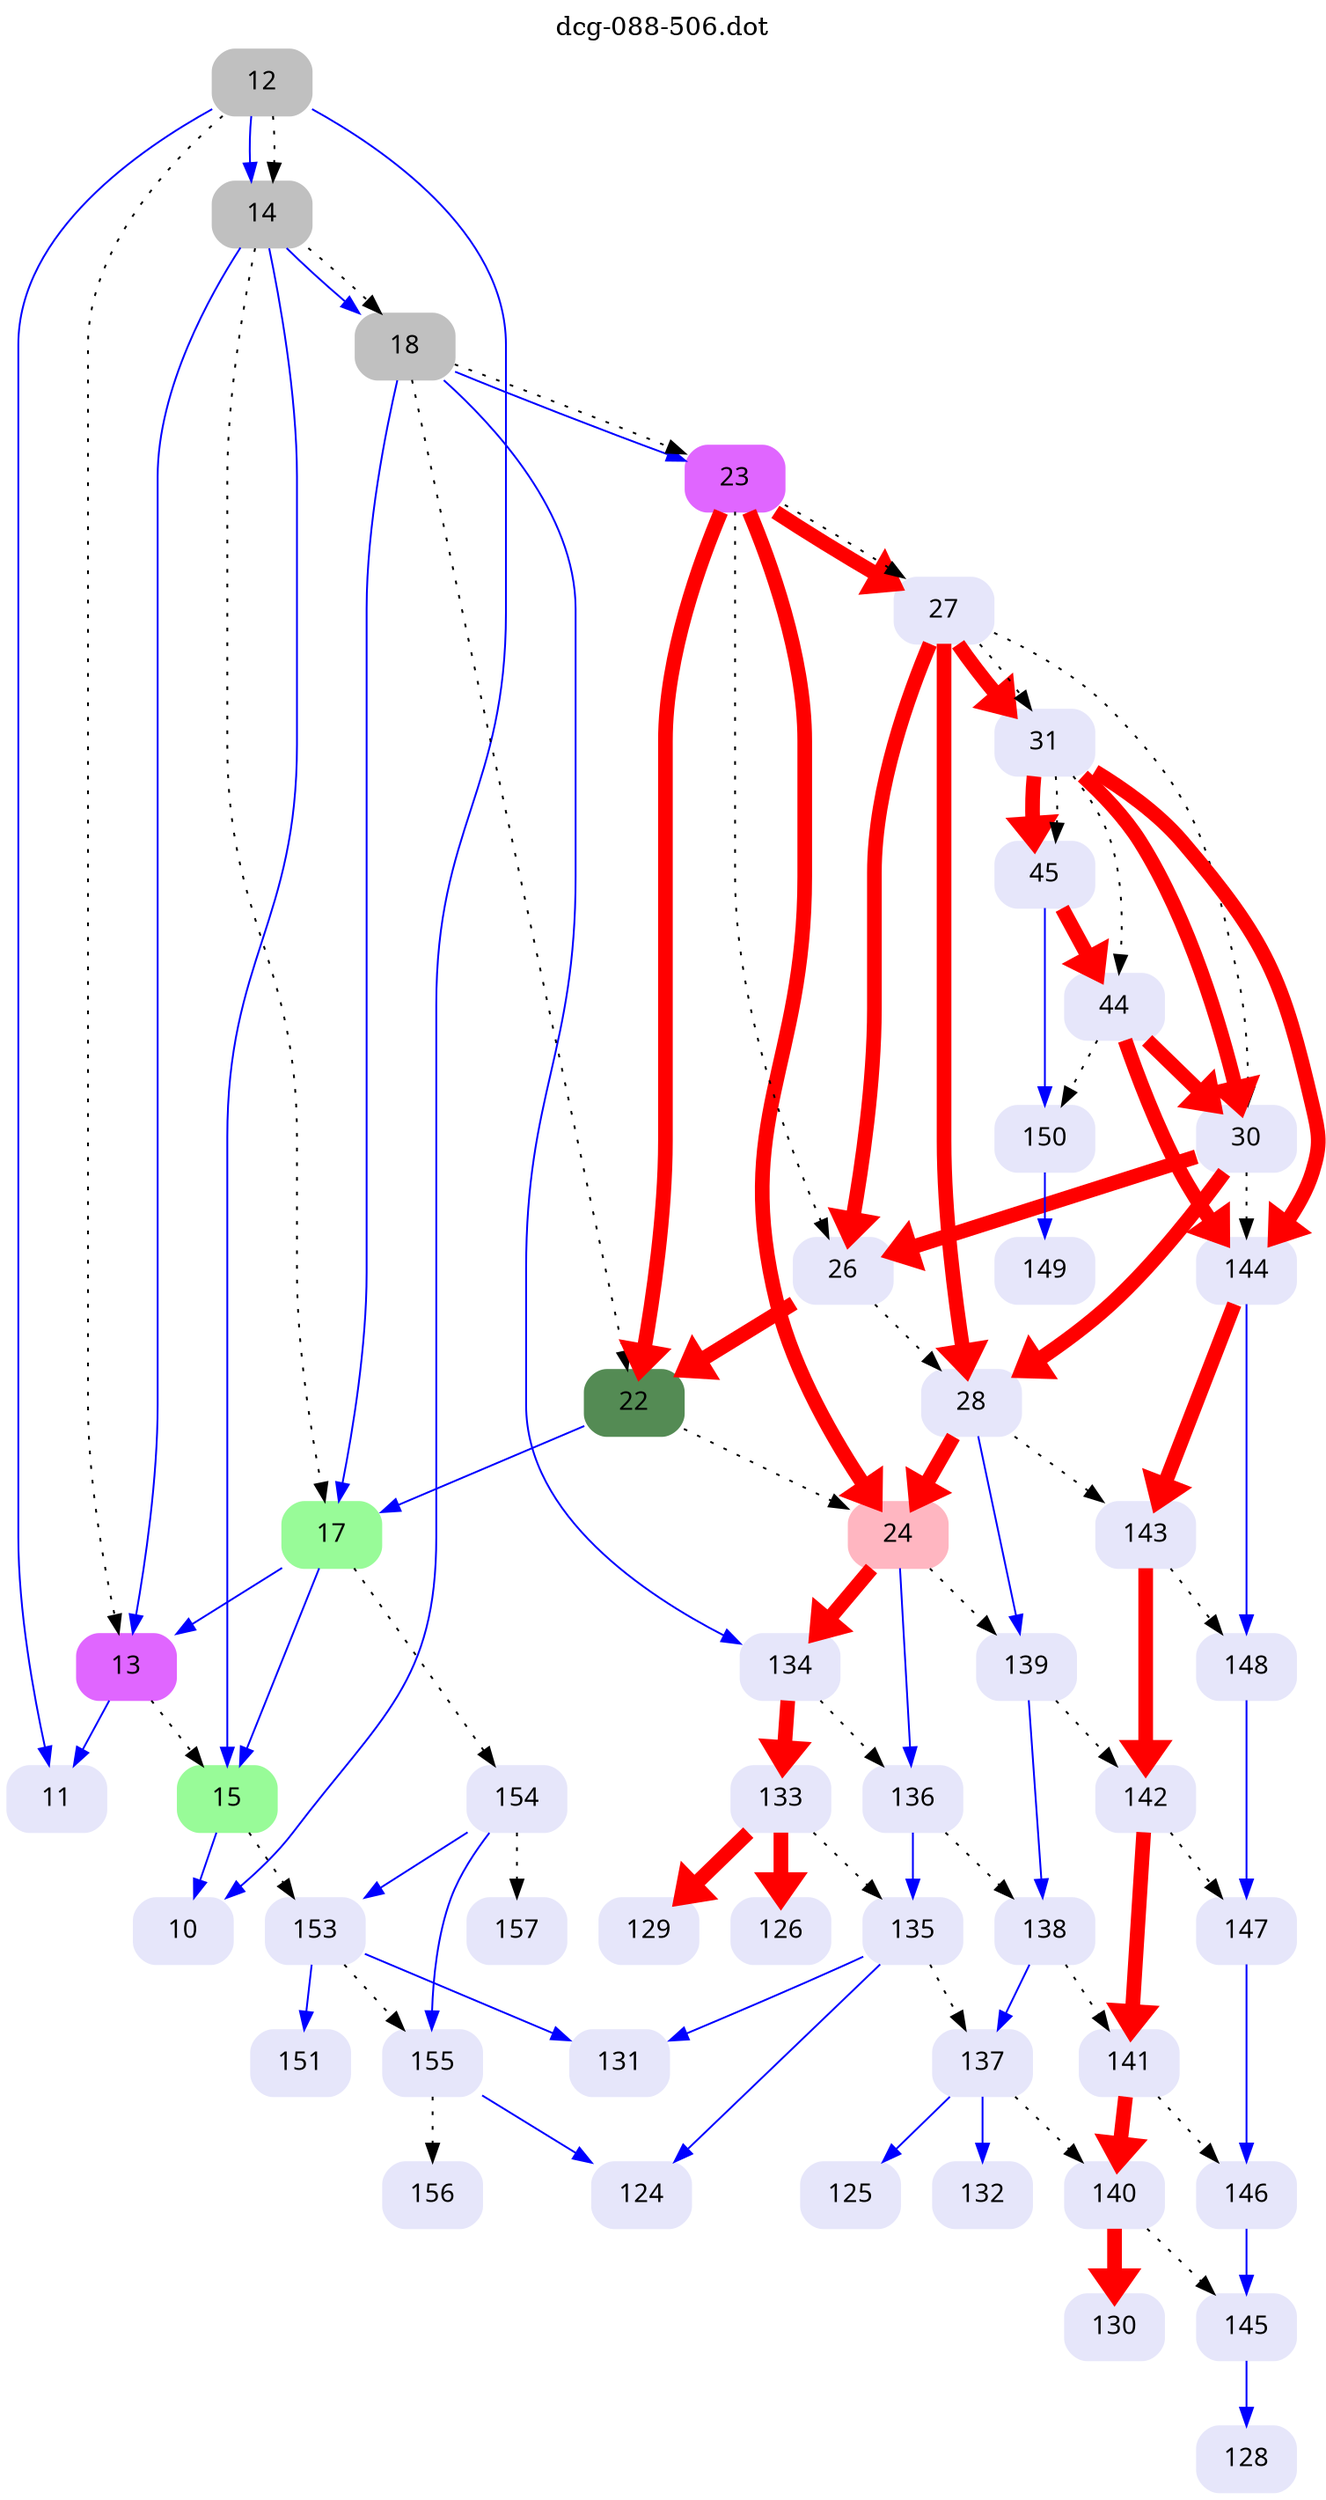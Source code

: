 digraph dcg_88 {
  labelloc="t";
  label="dcg-088-506.dot";
  node [fontname="sans-serif"];
  node [shape=box style="rounded,filled"];
  n12 [label="12" color=grey];
  n12 -> n11 [color=blue penwidth=1];
  n12 -> n10 [color=blue penwidth=1];
  n12 -> n14 [color=blue penwidth=1];
  n12 -> n13 [style=dotted,label=""];
  n12 -> n14 [style=dotted,label=""];
  n14 [label="14" color=grey];
  n14 -> n13 [color=blue penwidth=1];
  n14 -> n15 [color=blue penwidth=1];
  n14 -> n18 [color=blue penwidth=1];
  n14 -> n17 [style=dotted,label=""];
  n14 -> n18 [style=dotted,label=""];
  n18 [label="18" color=grey];
  n18 -> n17 [color=blue penwidth=1];
  n18 -> n134 [color=blue penwidth=1];
  n18 -> n23 [color=blue penwidth=1];
  n18 -> n22 [style=dotted,label=""];
  n18 -> n23 [style=dotted,label=""];
  n23 [label="23" color=mediumorchid1];
  n23 -> n22 [color=red penwidth=8];
  n23 -> n24 [color=red penwidth=8];
  n23 -> n27 [color=red penwidth=8];
  n23 -> n26 [style=dotted,label=""];
  n23 -> n27 [style=dotted,label=""];
  n27 [label="27" color=lavender];
  n27 -> n26 [color=red penwidth=8];
  n27 -> n28 [color=red penwidth=8];
  n27 -> n31 [color=red penwidth=8];
  n27 -> n30 [style=dotted,label=""];
  n27 -> n31 [style=dotted,label=""];
  n31 [label="31" color=lavender];
  n31 -> n30 [color=red penwidth=8];
  n31 -> n144 [color=red penwidth=8];
  n31 -> n45 [color=red penwidth=8];
  n31 -> n44 [style=dotted,label=""];
  n31 -> n45 [style=dotted,label=""];
  n45 [label="45" color=lavender];
  n45 -> n44 [color=red penwidth=8];
  n45 -> n150 [color=blue penwidth=1];
  n150 [label="150" color=lavender];
  n150 -> n149 [color=blue penwidth=1];
  n149 [label="149" color=lavender];
  n44 [label="44" color=lavender];
  n44 -> n30 [color=red penwidth=8];
  n44 -> n144 [color=red penwidth=8];
  n44 -> n150 [style=dotted,label=""];
  n144 [label="144" color=lavender];
  n144 -> n143 [color=red penwidth=8];
  n144 -> n148 [color=blue penwidth=1];
  n148 [label="148" color=lavender];
  n148 -> n147 [color=blue penwidth=1];
  n147 [label="147" color=lavender];
  n147 -> n146 [color=blue penwidth=1];
  n146 [label="146" color=lavender];
  n146 -> n145 [color=blue penwidth=1];
  n145 [label="145" color=lavender];
  n145 -> n128 [color=blue penwidth=1];
  n128 [label="128" color=lavender];
  n143 [label="143" color=lavender];
  n143 -> n142 [color=red penwidth=8];
  n143 -> n148 [style=dotted,label=""];
  n142 [label="142" color=lavender];
  n142 -> n141 [color=red penwidth=8];
  n142 -> n147 [style=dotted,label=""];
  n141 [label="141" color=lavender];
  n141 -> n140 [color=red penwidth=8];
  n141 -> n146 [style=dotted,label=""];
  n140 [label="140" color=lavender];
  n140 -> n130 [color=red penwidth=8];
  n140 -> n145 [style=dotted,label=""];
  n130 [label="130" color=lavender];
  n30 [label="30" color=lavender];
  n30 -> n26 [color=red penwidth=8];
  n30 -> n28 [color=red penwidth=8];
  n30 -> n144 [style=dotted,label=""];
  n28 [label="28" color=lavender];
  n28 -> n24 [color=red penwidth=8];
  n28 -> n139 [color=blue penwidth=1];
  n28 -> n143 [style=dotted,label=""];
  n139 [label="139" color=lavender];
  n139 -> n138 [color=blue penwidth=1];
  n139 -> n142 [style=dotted,label=""];
  n138 [label="138" color=lavender];
  n138 -> n137 [color=blue penwidth=1];
  n138 -> n141 [style=dotted,label=""];
  n137 [label="137" color=lavender];
  n137 -> n132 [color=blue penwidth=1];
  n137 -> n125 [color=blue penwidth=1];
  n137 -> n140 [style=dotted,label=""];
  n125 [label="125" color=lavender];
  n132 [label="132" color=lavender];
  n24 [label="24" color=lightpink];
  n24 -> n134 [color=red penwidth=8];
  n24 -> n136 [color=blue penwidth=1];
  n24 -> n139 [style=dotted,label=""];
  n136 [label="136" color=lavender];
  n136 -> n135 [color=blue penwidth=1];
  n136 -> n138 [style=dotted,label=""];
  n135 [label="135" color=lavender];
  n135 -> n131 [color=blue penwidth=1];
  n135 -> n124 [color=blue penwidth=1];
  n135 -> n137 [style=dotted,label=""];
  n124 [label="124" color=lavender];
  n131 [label="131" color=lavender];
  n134 [label="134" color=lavender];
  n134 -> n133 [color=red penwidth=8];
  n134 -> n136 [style=dotted,label=""];
  n133 [label="133" color=lavender];
  n133 -> n129 [color=red penwidth=8];
  n133 -> n126 [color=red penwidth=8];
  n133 -> n135 [style=dotted,label=""];
  n126 [label="126" color=lavender];
  n129 [label="129" color=lavender];
  n26 [label="26" color=lavender];
  n26 -> n22 [color=red penwidth=8];
  n26 -> n28 [style=dotted,label=""];
  n22 [label="22" color=palegreen4];
  n22 -> n17 [color=blue penwidth=1];
  n22 -> n24 [style=dotted,label=""];
  n17 [label="17" color=palegreen];
  n17 -> n13 [color=blue penwidth=1];
  n17 -> n15 [color=blue penwidth=1];
  n17 -> n154 [style=dotted,label=""];
  n15 [label="15" color=palegreen];
  n15 -> n10 [color=blue penwidth=1];
  n15 -> n153 [style=dotted,label=""];
  n10 [label="10" color=lavender];
  n153 [label="153" color=lavender];
  n153 -> n151 [color=blue penwidth=1];
  n153 -> n131 [color=blue penwidth=1];
  n153 -> n155 [style=dotted,label=""];
  n151 [label="151" color=lavender];
  n155 [label="155" color=lavender];
  n155 -> n124 [color=blue penwidth=1];
  n155 -> n156 [style=dotted,label=""];
  n156 [label="156" color=lavender];
  n13 [label="13" color=mediumorchid1];
  n13 -> n11 [color=blue penwidth=1];
  n13 -> n15 [style=dotted,label=""];
  n11 [label="11" color=lavender];
  n154 [label="154" color=lavender];
  n154 -> n153 [color=blue penwidth=1];
  n154 -> n155 [color=blue penwidth=1];
  n154 -> n157 [style=dotted,label=""];
  n157 [label="157" color=lavender];
}
